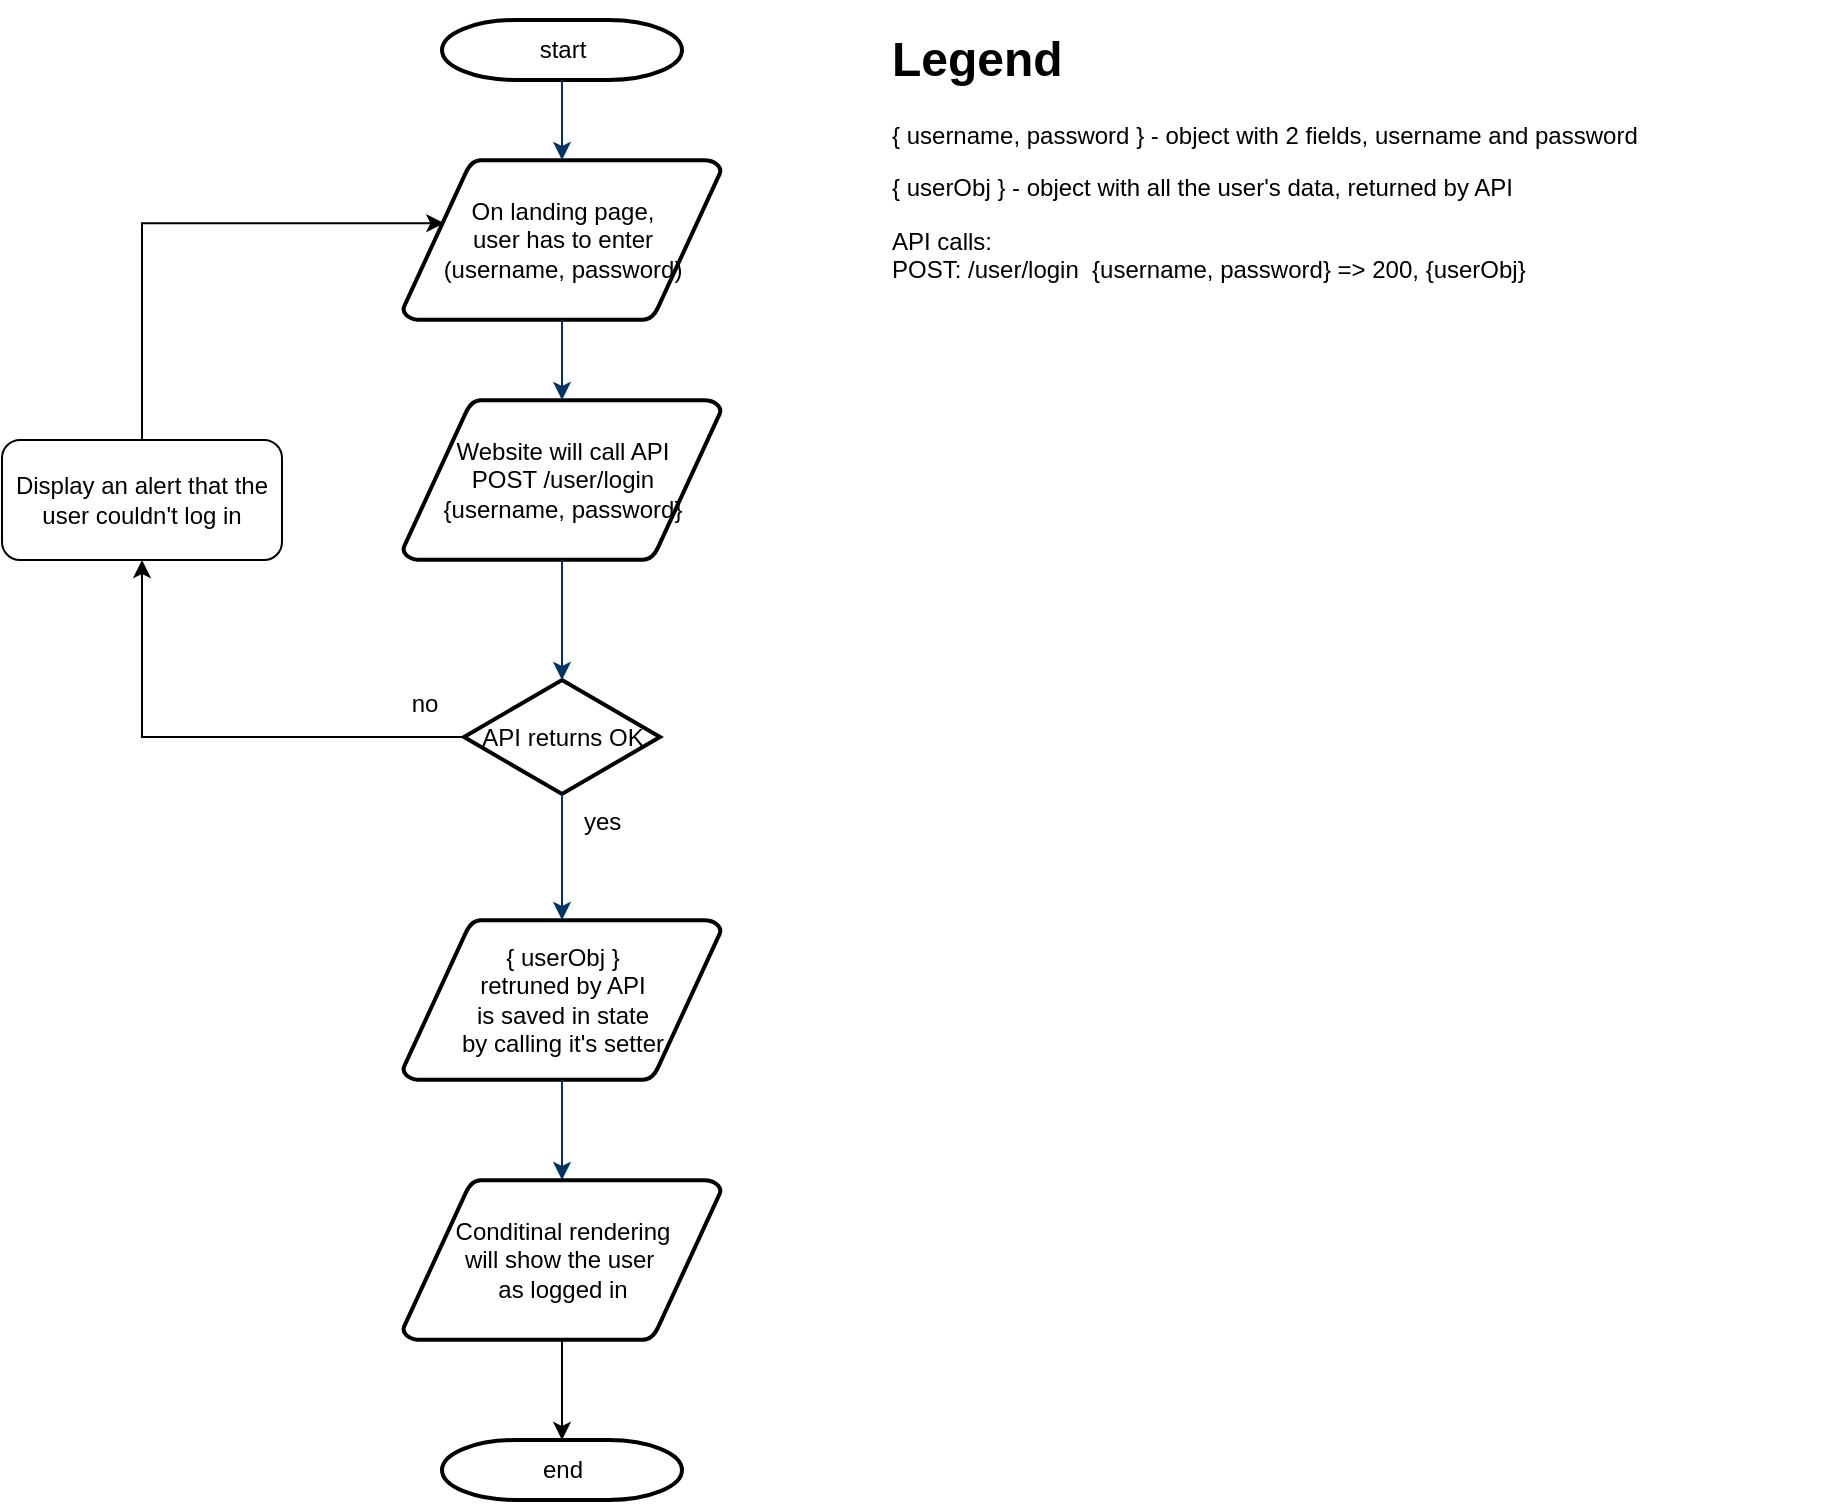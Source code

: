 <mxfile version="19.0.3" type="device"><diagram id="6a731a19-8d31-9384-78a2-239565b7b9f0" name="Page-1"><mxGraphModel dx="1038" dy="649" grid="1" gridSize="10" guides="1" tooltips="1" connect="1" arrows="1" fold="1" page="1" pageScale="1" pageWidth="1169" pageHeight="827" background="none" math="0" shadow="0"><root><mxCell id="0"/><mxCell id="1" parent="0"/><mxCell id="2" value="start" style="shape=mxgraph.flowchart.terminator;strokeWidth=2;gradientColor=none;gradientDirection=north;fontStyle=0;html=1;" parent="1" vertex="1"><mxGeometry x="260" y="60" width="120" height="30" as="geometry"/></mxCell><mxCell id="3" value="On landing page,&lt;br&gt;user has to enter&lt;br&gt;(username, password)" style="shape=mxgraph.flowchart.data;strokeWidth=2;gradientColor=none;gradientDirection=north;fontStyle=0;html=1;" parent="1" vertex="1"><mxGeometry x="240.5" y="130" width="159" height="80" as="geometry"/></mxCell><mxCell id="4" value="{ userObj }&lt;br&gt;retruned by API&lt;br&gt;is saved in state &lt;br&gt;by calling it's setter" style="shape=mxgraph.flowchart.data;strokeWidth=2;gradientColor=none;gradientDirection=north;fontStyle=0;html=1;" parent="1" vertex="1"><mxGeometry x="240.5" y="510" width="159" height="80" as="geometry"/></mxCell><mxCell id="5" value="Website will call API&lt;br&gt;POST /user/login &lt;br&gt;{username, password}&lt;br&gt;" style="shape=mxgraph.flowchart.data;strokeWidth=2;gradientColor=none;gradientDirection=north;fontStyle=0;html=1;" parent="1" vertex="1"><mxGeometry x="240.5" y="250" width="159" height="80" as="geometry"/></mxCell><mxCell id="WebmiGKBeL3YzNhUE6tb-65" style="edgeStyle=orthogonalEdgeStyle;rounded=0;orthogonalLoop=1;jettySize=auto;html=1;" edge="1" parent="1" source="6" target="WebmiGKBeL3YzNhUE6tb-64"><mxGeometry relative="1" as="geometry"/></mxCell><mxCell id="6" value="API returns OK" style="shape=mxgraph.flowchart.decision;strokeWidth=2;gradientColor=none;gradientDirection=north;fontStyle=0;html=1;" parent="1" vertex="1"><mxGeometry x="271" y="390" width="98" height="57" as="geometry"/></mxCell><mxCell id="7" style="fontStyle=1;strokeColor=#003366;strokeWidth=1;html=1;" parent="1" source="2" target="3" edge="1"><mxGeometry relative="1" as="geometry"/></mxCell><mxCell id="8" style="fontStyle=1;strokeColor=#003366;strokeWidth=1;html=1;" parent="1" source="3" target="5" edge="1"><mxGeometry relative="1" as="geometry"/></mxCell><mxCell id="9" style="entryX=0.5;entryY=0;entryPerimeter=0;fontStyle=1;strokeColor=#003366;strokeWidth=1;html=1;" parent="1" source="5" target="6" edge="1"><mxGeometry relative="1" as="geometry"/></mxCell><mxCell id="11" value="yes" style="text;fontStyle=0;html=1;strokeColor=none;gradientColor=none;fillColor=none;strokeWidth=2;" parent="1" vertex="1"><mxGeometry x="329" y="447" width="40" height="26" as="geometry"/></mxCell><mxCell id="12" value="" style="edgeStyle=elbowEdgeStyle;elbow=horizontal;fontColor=#001933;fontStyle=1;strokeColor=#003366;strokeWidth=1;html=1;" parent="1" source="6" target="4" edge="1"><mxGeometry width="100" height="100" as="geometry"><mxPoint y="100" as="sourcePoint"/><mxPoint x="100" as="targetPoint"/></mxGeometry></mxCell><mxCell id="14" value="no" style="text;fontStyle=0;html=1;strokeColor=none;gradientColor=none;fillColor=none;strokeWidth=2;align=center;" parent="1" vertex="1"><mxGeometry x="231" y="388" width="40" height="26" as="geometry"/></mxCell><mxCell id="17" value="" style="edgeStyle=elbowEdgeStyle;elbow=horizontal;fontStyle=1;strokeColor=#003366;strokeWidth=1;html=1;" parent="1" source="4" target="WebmiGKBeL3YzNhUE6tb-61" edge="1"><mxGeometry width="100" height="100" as="geometry"><mxPoint y="100" as="sourcePoint"/><mxPoint x="320" y="640" as="targetPoint"/><Array as="points"><mxPoint x="320" y="610"/></Array></mxGeometry></mxCell><mxCell id="40" value="end" style="shape=mxgraph.flowchart.terminator;strokeWidth=2;gradientColor=none;gradientDirection=north;fontStyle=0;html=1;" parent="1" vertex="1"><mxGeometry x="260" y="770" width="120" height="30" as="geometry"/></mxCell><mxCell id="WebmiGKBeL3YzNhUE6tb-59" value="&lt;h1&gt;Legend&lt;/h1&gt;&lt;p&gt;{ username, password } - object with 2 fields, username and password&lt;/p&gt;&lt;p&gt;{ userObj } - object with all the user's data, returned by API&lt;/p&gt;&lt;p&gt;API calls:&amp;nbsp;&lt;br&gt;POST: /user/login&amp;nbsp; {username, password} =&amp;gt; 200, {userObj}&lt;/p&gt;" style="text;html=1;strokeColor=none;fillColor=none;spacing=5;spacingTop=-20;whiteSpace=wrap;overflow=hidden;rounded=0;" vertex="1" parent="1"><mxGeometry x="480" y="60" width="480" height="160" as="geometry"/></mxCell><mxCell id="WebmiGKBeL3YzNhUE6tb-62" style="edgeStyle=orthogonalEdgeStyle;rounded=0;orthogonalLoop=1;jettySize=auto;html=1;entryX=0.5;entryY=0;entryDx=0;entryDy=0;entryPerimeter=0;" edge="1" parent="1" source="WebmiGKBeL3YzNhUE6tb-61" target="40"><mxGeometry relative="1" as="geometry"/></mxCell><mxCell id="WebmiGKBeL3YzNhUE6tb-61" value="Conditinal rendering &lt;br&gt;will show the user&amp;nbsp;&lt;br&gt;as logged in" style="shape=mxgraph.flowchart.data;strokeWidth=2;gradientColor=none;gradientDirection=north;fontStyle=0;html=1;" vertex="1" parent="1"><mxGeometry x="240.5" y="640" width="159" height="80" as="geometry"/></mxCell><mxCell id="WebmiGKBeL3YzNhUE6tb-66" style="edgeStyle=orthogonalEdgeStyle;rounded=0;orthogonalLoop=1;jettySize=auto;html=1;exitX=0.5;exitY=0;exitDx=0;exitDy=0;entryX=0.13;entryY=0.395;entryDx=0;entryDy=0;entryPerimeter=0;" edge="1" parent="1" source="WebmiGKBeL3YzNhUE6tb-64" target="3"><mxGeometry relative="1" as="geometry"><mxPoint x="110" y="150" as="targetPoint"/><Array as="points"><mxPoint x="110" y="162"/></Array></mxGeometry></mxCell><mxCell id="WebmiGKBeL3YzNhUE6tb-64" value="Display an alert that the user couldn't log in" style="rounded=1;whiteSpace=wrap;html=1;" vertex="1" parent="1"><mxGeometry x="40" y="270" width="140" height="60" as="geometry"/></mxCell></root></mxGraphModel></diagram></mxfile>